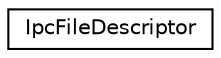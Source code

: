 digraph "Graphical Class Hierarchy"
{
 // LATEX_PDF_SIZE
  edge [fontname="Helvetica",fontsize="10",labelfontname="Helvetica",labelfontsize="10"];
  node [fontname="Helvetica",fontsize="10",shape=record];
  rankdir="LR";
  Node0 [label="IpcFileDescriptor",height=0.2,width=0.4,color="black", fillcolor="white", style="filled",URL="$classIpcFileDescriptor.html",tooltip="Light wrapper around a file descriptor so it can be used safely with dbus."];
}
